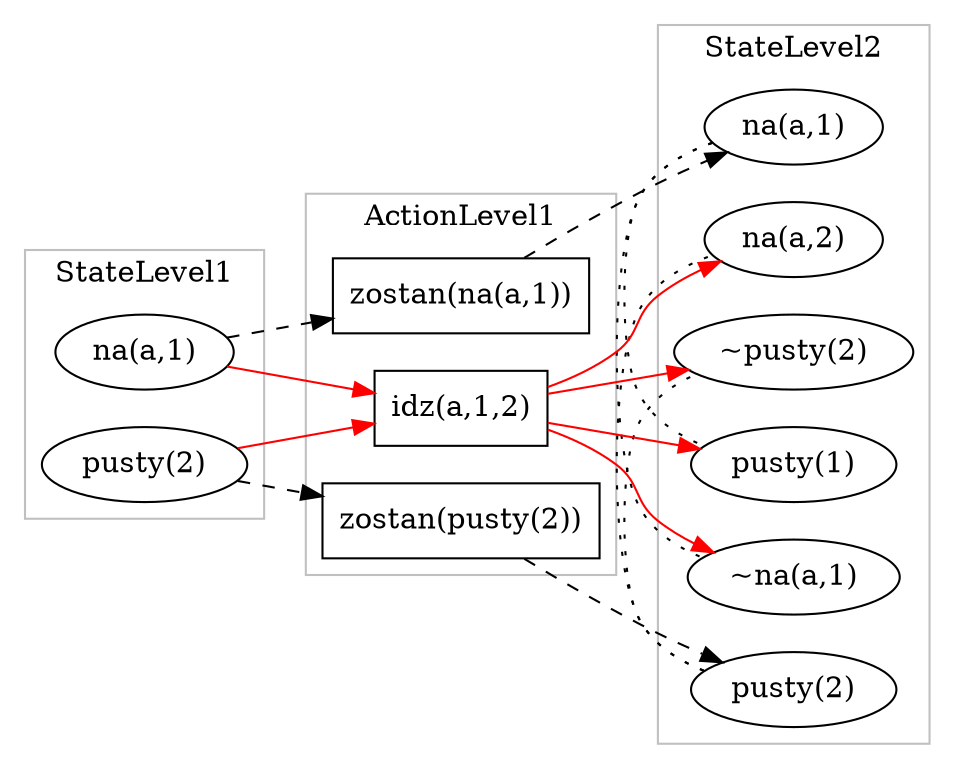 digraph G {
	subgraph cluster_StateLevel1 {
		color=gray
		label=StateLevel1
		"na(a,1)1" [label="na(a,1)" shape=oval]
		"pusty(2)1" [label="pusty(2)" shape=oval]
	}
	"na(a,1)2" -> "pusty(1)2" [arrowhead=none constraint=false style=dotted]
	"na(a,1)2" -> "~na(a,1)2" [arrowhead=none constraint=false style=dotted]
	"pusty(2)2" -> "na(a,2)2" [arrowhead=none constraint=false style=dotted]
	"pusty(2)2" -> "~pusty(2)2" [arrowhead=none constraint=false style=dotted]
	subgraph cluster_ActionLevel1 {
		color=gray
		label=ActionLevel1
		"zostan(pusty(2))1" [label="zostan(pusty(2))" shape=box]
		"zostan(na(a,1))1" [label="zostan(na(a,1))" shape=box]
		"idz(a,1,2)1" [label="idz(a,1,2)" shape=box]
		"zostan(na(a,1))1" [label="zostan(na(a,1))" shape=box]
	}
	subgraph cluster_StateLevel2 {
		color=gray
		label=StateLevel2
		"pusty(2)2" [label="pusty(2)" shape=oval]
		"na(a,1)2" [label="na(a,1)" shape=oval]
		"~pusty(2)2" [label="~pusty(2)" shape=oval]
		"~na(a,1)2" [label="~na(a,1)" shape=oval]
		"pusty(1)2" [label="pusty(1)" shape=oval]
		"na(a,2)2" [label="na(a,2)" shape=oval]
	}
	"na(a,1)1" -> "zostan(na(a,1))1" [style=dashed]
	"zostan(na(a,1))1" -> "na(a,1)2" [style=dashed]
	"na(a,1)1" -> "idz(a,1,2)1" [color=red]
	"pusty(2)1" -> "idz(a,1,2)1" [color=red]
	"idz(a,1,2)1" -> "na(a,2)2" [color=red]
	"idz(a,1,2)1" -> "pusty(1)2" [color=red]
	"idz(a,1,2)1" -> "~na(a,1)2" [color=red]
	"idz(a,1,2)1" -> "~pusty(2)2" [color=red]
	"pusty(2)1" -> "zostan(pusty(2))1" [style=dashed]
	"zostan(pusty(2))1" -> "pusty(2)2" [style=dashed]
	rankdir=LR
}
